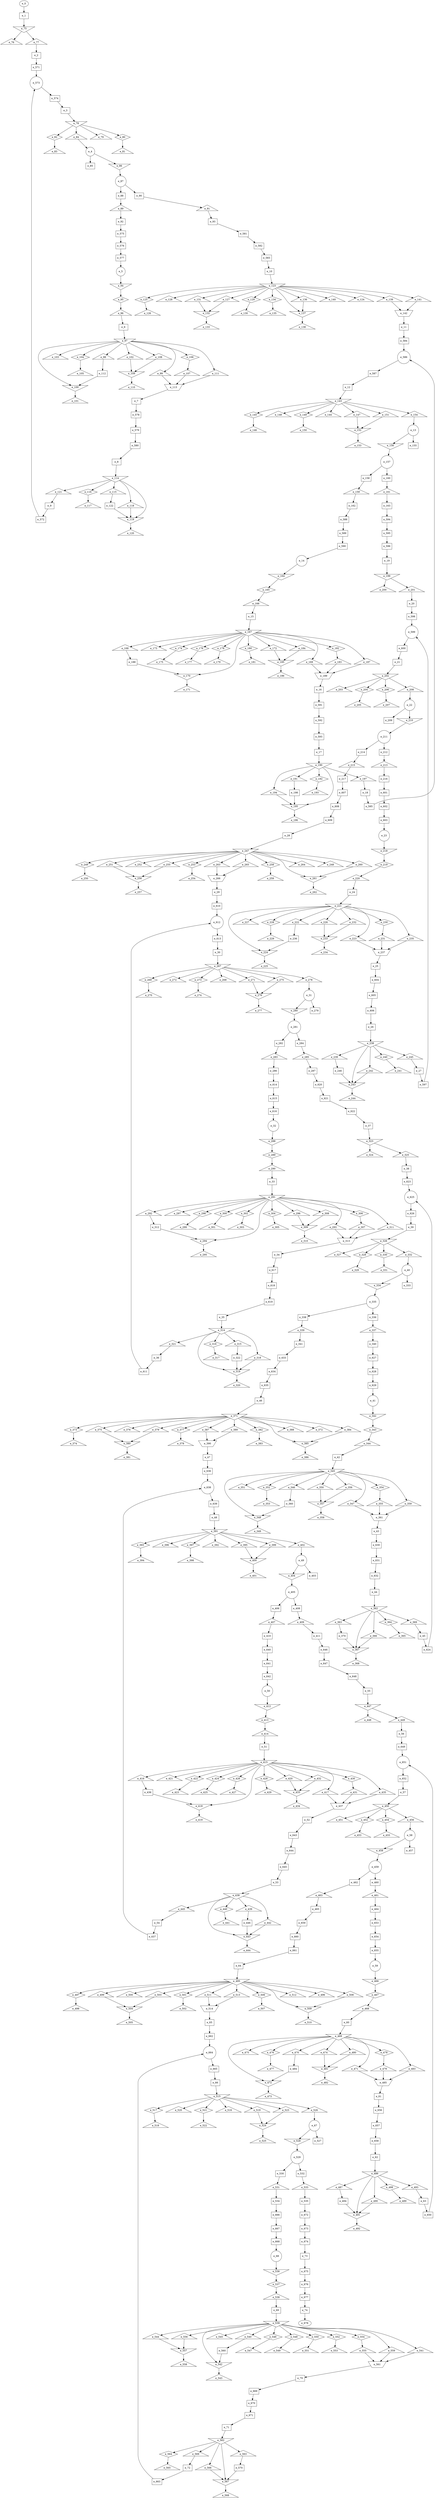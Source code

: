 digraph control_path {
  e_0: entry_node : n ;
  e_1 [shape = dot];
  e_2 [shape = dot];
  e_3 [shape = dot];
  e_4 [shape = circle];
  e_5 [shape = circle];
  e_6 [shape = dot];
  e_7 [shape = dot];
  e_8 [shape = dot];
  e_9 [shape = dot];
  e_10 [shape = dot];
  e_11 [shape = dot];
  e_12 [shape = dot];
  e_13 [shape = circle];
  e_14 [shape = circle];
  e_15 [shape = dot];
  e_16 [shape = dot];
  e_17 [shape = dot];
  e_18 [shape = dot];
  e_19 [shape = dot];
  e_20 [shape = dot];
  e_21 [shape = dot];
  e_22 [shape = circle];
  e_23 [shape = circle];
  e_24 [shape = dot];
  e_25 [shape = dot];
  e_26 [shape = dot];
  e_27 [shape = dot];
  e_28 [shape = dot];
  e_29 [shape = dot];
  e_30 [shape = dot];
  e_31 [shape = circle];
  e_32 [shape = circle];
  e_33 [shape = dot];
  e_34 [shape = dot];
  e_35 [shape = dot];
  e_36 [shape = dot];
  e_37 [shape = dot];
  e_38 [shape = dot];
  e_39 [shape = dot];
  e_40 [shape = circle];
  e_41 [shape = circle];
  e_42 [shape = dot];
  e_43 [shape = dot];
  e_44 [shape = dot];
  e_45 [shape = dot];
  e_46 [shape = dot];
  e_47 [shape = dot];
  e_48 [shape = dot];
  e_49 [shape = circle];
  e_50 [shape = circle];
  e_51 [shape = dot];
  e_52 [shape = dot];
  e_53 [shape = dot];
  e_54 [shape = dot];
  e_55 [shape = dot];
  e_56 [shape = dot];
  e_57 [shape = dot];
  e_58 [shape = circle];
  e_59 [shape = circle];
  e_60 [shape = dot];
  e_61 [shape = dot];
  e_62 [shape = dot];
  e_63 [shape = dot];
  e_64 [shape = dot];
  e_65 [shape = dot];
  e_66 [shape = dot];
  e_67 [shape = circle];
  e_68 [shape = circle];
  e_69 [shape = dot];
  e_70 [shape = dot];
  e_71 [shape = dot];
  e_72 [shape = dot];
  e_73 [shape = dot];
  e_74 [shape = dot];
  e_75 [shape = invtriangle];
  e_76 [shape = triangle];
  e_77 [shape = triangle];
  e_78 [shape = invtriangle];
  e_79 [shape = triangle];
  e_80 [shape = diamond];
  e_81 [shape = triangle];
  e_82 [shape = diamond];
  e_83 [shape = triangle];
  e_84 [shape = triangle];
  e_85 [shape = dot];
  e_86 [shape = invtriangle];
  e_87 [shape = circle];
  e_88 [shape = dot];
  e_89 [shape = triangle];
  e_90 [shape = dot];
  e_91 [shape = triangle];
  e_92 [shape = dot];
  e_93 [shape = dot];
  e_94 [shape = invtriangle];
  e_95 [shape = diamond];
  e_96 [shape = triangle];
  e_97 [shape = invtriangle];
  e_98 [shape = triangle];
  e_99 [shape = triangle];
  e_100 [shape = invtriangle];
  e_101 [shape = triangle];
  e_102 [shape = triangle];
  e_103 [shape = triangle];
  e_104 [shape = diamond];
  e_105 [shape = triangle];
  e_106 [shape = diamond];
  e_107 [shape = triangle];
  e_108 [shape = triangle];
  e_109 [shape = invtriangle];
  e_110 [shape = triangle];
  e_111 [shape = triangle];
  e_112 [shape = dot];
  e_113 [shape = invtrapezium];
  e_114 [shape = invtriangle];
  e_115 [shape = triangle];
  e_116 [shape = diamond];
  e_117 [shape = triangle];
  e_118 [shape = triangle];
  e_119 [shape = invtriangle];
  e_120 [shape = triangle];
  e_121 [shape = triangle];
  e_122 [shape = dot];
  e_123 [shape = invtriangle];
  e_124 [shape = triangle];
  e_125 [shape = diamond];
  e_126 [shape = triangle];
  e_127 [shape = triangle];
  e_128 [shape = triangle];
  e_129 [shape = diamond];
  e_130 [shape = triangle];
  e_131 [shape = triangle];
  e_132 [shape = invtriangle];
  e_133 [shape = triangle];
  e_134 [shape = diamond];
  e_135 [shape = triangle];
  e_136 [shape = triangle];
  e_137 [shape = invtriangle];
  e_138 [shape = triangle];
  e_139 [shape = triangle];
  e_140 [shape = triangle];
  e_141 [shape = triangle];
  e_142 [shape = invtrapezium];
  e_143 [shape = invtriangle];
  e_144 [shape = triangle];
  e_145 [shape = diamond];
  e_146 [shape = triangle];
  e_147 [shape = triangle];
  e_148 [shape = triangle];
  e_149 [shape = diamond];
  e_150 [shape = triangle];
  e_151 [shape = triangle];
  e_152 [shape = invtriangle];
  e_153 [shape = triangle];
  e_154 [shape = triangle];
  e_155 [shape = dot];
  e_156 [shape = invtriangle];
  e_157 [shape = circle];
  e_158 [shape = dot];
  e_159 [shape = triangle];
  e_160 [shape = dot];
  e_161 [shape = triangle];
  e_162 [shape = dot];
  e_163 [shape = dot];
  e_164 [shape = invtriangle];
  e_165 [shape = diamond];
  e_166 [shape = triangle];
  e_167 [shape = invtriangle];
  e_168 [shape = triangle];
  e_169 [shape = triangle];
  e_170 [shape = invtriangle];
  e_171 [shape = triangle];
  e_172 [shape = triangle];
  e_173 [shape = triangle];
  e_174 [shape = diamond];
  e_175 [shape = triangle];
  e_176 [shape = diamond];
  e_177 [shape = triangle];
  e_178 [shape = diamond];
  e_179 [shape = triangle];
  e_180 [shape = diamond];
  e_181 [shape = triangle];
  e_182 [shape = diamond];
  e_183 [shape = triangle];
  e_184 [shape = triangle];
  e_185 [shape = invtriangle];
  e_186 [shape = triangle];
  e_187 [shape = triangle];
  e_188 [shape = dot];
  e_189 [shape = invtrapezium];
  e_190 [shape = invtriangle];
  e_191 [shape = triangle];
  e_192 [shape = diamond];
  e_193 [shape = triangle];
  e_194 [shape = triangle];
  e_195 [shape = invtriangle];
  e_196 [shape = triangle];
  e_197 [shape = triangle];
  e_198 [shape = dot];
  e_199 [shape = invtriangle];
  e_200 [shape = triangle];
  e_201 [shape = triangle];
  e_202 [shape = invtriangle];
  e_203 [shape = triangle];
  e_204 [shape = diamond];
  e_205 [shape = triangle];
  e_206 [shape = diamond];
  e_207 [shape = triangle];
  e_208 [shape = triangle];
  e_209 [shape = dot];
  e_210 [shape = invtriangle];
  e_211 [shape = circle];
  e_212 [shape = dot];
  e_213 [shape = triangle];
  e_214 [shape = dot];
  e_215 [shape = triangle];
  e_216 [shape = dot];
  e_217 [shape = dot];
  e_218 [shape = invtriangle];
  e_219 [shape = diamond];
  e_220 [shape = triangle];
  e_221 [shape = invtriangle];
  e_222 [shape = triangle];
  e_223 [shape = triangle];
  e_224 [shape = invtriangle];
  e_225 [shape = triangle];
  e_226 [shape = triangle];
  e_227 [shape = triangle];
  e_228 [shape = diamond];
  e_229 [shape = triangle];
  e_230 [shape = diamond];
  e_231 [shape = triangle];
  e_232 [shape = triangle];
  e_233 [shape = invtriangle];
  e_234 [shape = triangle];
  e_235 [shape = triangle];
  e_236 [shape = dot];
  e_237 [shape = invtrapezium];
  e_238 [shape = invtriangle];
  e_239 [shape = triangle];
  e_240 [shape = diamond];
  e_241 [shape = triangle];
  e_242 [shape = triangle];
  e_243 [shape = invtriangle];
  e_244 [shape = triangle];
  e_245 [shape = triangle];
  e_246 [shape = dot];
  e_247 [shape = invtriangle];
  e_248 [shape = triangle];
  e_249 [shape = diamond];
  e_250 [shape = triangle];
  e_251 [shape = triangle];
  e_252 [shape = triangle];
  e_253 [shape = diamond];
  e_254 [shape = triangle];
  e_255 [shape = triangle];
  e_256 [shape = invtriangle];
  e_257 [shape = triangle];
  e_258 [shape = diamond];
  e_259 [shape = triangle];
  e_260 [shape = triangle];
  e_261 [shape = invtriangle];
  e_262 [shape = triangle];
  e_263 [shape = triangle];
  e_264 [shape = triangle];
  e_265 [shape = triangle];
  e_266 [shape = invtrapezium];
  e_267 [shape = invtriangle];
  e_268 [shape = triangle];
  e_269 [shape = diamond];
  e_270 [shape = triangle];
  e_271 [shape = triangle];
  e_272 [shape = triangle];
  e_273 [shape = diamond];
  e_274 [shape = triangle];
  e_275 [shape = triangle];
  e_276 [shape = invtriangle];
  e_277 [shape = triangle];
  e_278 [shape = triangle];
  e_279 [shape = dot];
  e_280 [shape = invtriangle];
  e_281 [shape = circle];
  e_282 [shape = dot];
  e_283 [shape = triangle];
  e_284 [shape = dot];
  e_285 [shape = triangle];
  e_286 [shape = dot];
  e_287 [shape = dot];
  e_288 [shape = invtriangle];
  e_289 [shape = diamond];
  e_290 [shape = triangle];
  e_291 [shape = invtriangle];
  e_292 [shape = triangle];
  e_293 [shape = triangle];
  e_294 [shape = invtriangle];
  e_295 [shape = triangle];
  e_296 [shape = triangle];
  e_297 [shape = triangle];
  e_298 [shape = diamond];
  e_299 [shape = triangle];
  e_300 [shape = diamond];
  e_301 [shape = triangle];
  e_302 [shape = diamond];
  e_303 [shape = triangle];
  e_304 [shape = diamond];
  e_305 [shape = triangle];
  e_306 [shape = diamond];
  e_307 [shape = triangle];
  e_308 [shape = triangle];
  e_309 [shape = invtriangle];
  e_310 [shape = triangle];
  e_311 [shape = triangle];
  e_312 [shape = dot];
  e_313 [shape = invtrapezium];
  e_314 [shape = invtriangle];
  e_315 [shape = triangle];
  e_316 [shape = diamond];
  e_317 [shape = triangle];
  e_318 [shape = triangle];
  e_319 [shape = invtriangle];
  e_320 [shape = triangle];
  e_321 [shape = triangle];
  e_322 [shape = dot];
  e_323 [shape = invtriangle];
  e_324 [shape = triangle];
  e_325 [shape = triangle];
  e_326 [shape = invtriangle];
  e_327 [shape = triangle];
  e_328 [shape = diamond];
  e_329 [shape = triangle];
  e_330 [shape = diamond];
  e_331 [shape = triangle];
  e_332 [shape = triangle];
  e_333 [shape = dot];
  e_334 [shape = invtriangle];
  e_335 [shape = circle];
  e_336 [shape = dot];
  e_337 [shape = triangle];
  e_338 [shape = dot];
  e_339 [shape = triangle];
  e_340 [shape = dot];
  e_341 [shape = dot];
  e_342 [shape = invtriangle];
  e_343 [shape = diamond];
  e_344 [shape = triangle];
  e_345 [shape = invtriangle];
  e_346 [shape = triangle];
  e_347 [shape = triangle];
  e_348 [shape = invtriangle];
  e_349 [shape = triangle];
  e_350 [shape = triangle];
  e_351 [shape = triangle];
  e_352 [shape = diamond];
  e_353 [shape = triangle];
  e_354 [shape = diamond];
  e_355 [shape = triangle];
  e_356 [shape = triangle];
  e_357 [shape = invtriangle];
  e_358 [shape = triangle];
  e_359 [shape = triangle];
  e_360 [shape = dot];
  e_361 [shape = invtrapezium];
  e_362 [shape = invtriangle];
  e_363 [shape = triangle];
  e_364 [shape = diamond];
  e_365 [shape = triangle];
  e_366 [shape = triangle];
  e_367 [shape = invtriangle];
  e_368 [shape = triangle];
  e_369 [shape = triangle];
  e_370 [shape = dot];
  e_371 [shape = invtriangle];
  e_372 [shape = triangle];
  e_373 [shape = diamond];
  e_374 [shape = triangle];
  e_375 [shape = triangle];
  e_376 [shape = triangle];
  e_377 [shape = diamond];
  e_378 [shape = triangle];
  e_379 [shape = triangle];
  e_380 [shape = invtriangle];
  e_381 [shape = triangle];
  e_382 [shape = diamond];
  e_383 [shape = triangle];
  e_384 [shape = triangle];
  e_385 [shape = invtriangle];
  e_386 [shape = triangle];
  e_387 [shape = triangle];
  e_388 [shape = triangle];
  e_389 [shape = triangle];
  e_390 [shape = invtrapezium];
  e_391 [shape = invtriangle];
  e_392 [shape = triangle];
  e_393 [shape = diamond];
  e_394 [shape = triangle];
  e_395 [shape = triangle];
  e_396 [shape = triangle];
  e_397 [shape = diamond];
  e_398 [shape = triangle];
  e_399 [shape = triangle];
  e_400 [shape = invtriangle];
  e_401 [shape = triangle];
  e_402 [shape = triangle];
  e_403 [shape = dot];
  e_404 [shape = invtriangle];
  e_405 [shape = circle];
  e_406 [shape = dot];
  e_407 [shape = triangle];
  e_408 [shape = dot];
  e_409 [shape = triangle];
  e_410 [shape = dot];
  e_411 [shape = dot];
  e_412 [shape = invtriangle];
  e_413 [shape = diamond];
  e_414 [shape = triangle];
  e_415 [shape = invtriangle];
  e_416 [shape = triangle];
  e_417 [shape = triangle];
  e_418 [shape = invtriangle];
  e_419 [shape = triangle];
  e_420 [shape = triangle];
  e_421 [shape = triangle];
  e_422 [shape = diamond];
  e_423 [shape = triangle];
  e_424 [shape = diamond];
  e_425 [shape = triangle];
  e_426 [shape = diamond];
  e_427 [shape = triangle];
  e_428 [shape = diamond];
  e_429 [shape = triangle];
  e_430 [shape = diamond];
  e_431 [shape = triangle];
  e_432 [shape = triangle];
  e_433 [shape = invtriangle];
  e_434 [shape = triangle];
  e_435 [shape = triangle];
  e_436 [shape = dot];
  e_437 [shape = invtrapezium];
  e_438 [shape = invtriangle];
  e_439 [shape = triangle];
  e_440 [shape = diamond];
  e_441 [shape = triangle];
  e_442 [shape = triangle];
  e_443 [shape = invtriangle];
  e_444 [shape = triangle];
  e_445 [shape = triangle];
  e_446 [shape = dot];
  e_447 [shape = invtriangle];
  e_448 [shape = triangle];
  e_449 [shape = triangle];
  e_450 [shape = invtriangle];
  e_451 [shape = triangle];
  e_452 [shape = diamond];
  e_453 [shape = triangle];
  e_454 [shape = diamond];
  e_455 [shape = triangle];
  e_456 [shape = triangle];
  e_457 [shape = dot];
  e_458 [shape = invtriangle];
  e_459 [shape = circle];
  e_460 [shape = dot];
  e_461 [shape = triangle];
  e_462 [shape = dot];
  e_463 [shape = triangle];
  e_464 [shape = dot];
  e_465 [shape = dot];
  e_466 [shape = invtriangle];
  e_467 [shape = diamond];
  e_468 [shape = triangle];
  e_469 [shape = invtriangle];
  e_470 [shape = triangle];
  e_471 [shape = triangle];
  e_472 [shape = invtriangle];
  e_473 [shape = triangle];
  e_474 [shape = triangle];
  e_475 [shape = triangle];
  e_476 [shape = diamond];
  e_477 [shape = triangle];
  e_478 [shape = diamond];
  e_479 [shape = triangle];
  e_480 [shape = triangle];
  e_481 [shape = invtriangle];
  e_482 [shape = triangle];
  e_483 [shape = triangle];
  e_484 [shape = dot];
  e_485 [shape = invtrapezium];
  e_486 [shape = invtriangle];
  e_487 [shape = triangle];
  e_488 [shape = diamond];
  e_489 [shape = triangle];
  e_490 [shape = triangle];
  e_491 [shape = invtriangle];
  e_492 [shape = triangle];
  e_493 [shape = triangle];
  e_494 [shape = dot];
  e_495 [shape = invtriangle];
  e_496 [shape = triangle];
  e_497 [shape = diamond];
  e_498 [shape = triangle];
  e_499 [shape = triangle];
  e_500 [shape = triangle];
  e_501 [shape = diamond];
  e_502 [shape = triangle];
  e_503 [shape = triangle];
  e_504 [shape = invtriangle];
  e_505 [shape = triangle];
  e_506 [shape = diamond];
  e_507 [shape = triangle];
  e_508 [shape = triangle];
  e_509 [shape = invtriangle];
  e_510 [shape = triangle];
  e_511 [shape = triangle];
  e_512 [shape = triangle];
  e_513 [shape = triangle];
  e_514 [shape = invtrapezium];
  e_515 [shape = invtriangle];
  e_516 [shape = triangle];
  e_517 [shape = diamond];
  e_518 [shape = triangle];
  e_519 [shape = triangle];
  e_520 [shape = triangle];
  e_521 [shape = diamond];
  e_522 [shape = triangle];
  e_523 [shape = triangle];
  e_524 [shape = invtriangle];
  e_525 [shape = triangle];
  e_526 [shape = triangle];
  e_527 [shape = dot];
  e_528 [shape = invtriangle];
  e_529 [shape = circle];
  e_530 [shape = dot];
  e_531 [shape = triangle];
  e_532 [shape = dot];
  e_533 [shape = triangle];
  e_534 [shape = dot];
  e_535 [shape = dot];
  e_536 [shape = invtriangle];
  e_537 [shape = diamond];
  e_538 [shape = triangle];
  e_539 [shape = invtriangle];
  e_540 [shape = triangle];
  e_541 [shape = triangle];
  e_542 [shape = invtriangle];
  e_543 [shape = triangle];
  e_544 [shape = triangle];
  e_545 [shape = triangle];
  e_546 [shape = diamond];
  e_547 [shape = triangle];
  e_548 [shape = diamond];
  e_549 [shape = triangle];
  e_550 [shape = diamond];
  e_551 [shape = triangle];
  e_552 [shape = diamond];
  e_553 [shape = triangle];
  e_554 [shape = diamond];
  e_555 [shape = triangle];
  e_556 [shape = triangle];
  e_557 [shape = invtriangle];
  e_558 [shape = triangle];
  e_559 [shape = triangle];
  e_560 [shape = dot];
  e_561 [shape = invtrapezium];
  e_562 [shape = invtriangle];
  e_563 [shape = triangle];
  e_564 [shape = diamond];
  e_565 [shape = triangle];
  e_566 [shape = triangle];
  e_567 [shape = invtriangle];
  e_568 [shape = triangle];
  e_569 [shape = triangle];
  e_570 [shape = dot];
  e_571 [shape = dot];
  e_572 [shape = dot];
  e_573 [shape = circle];
  e_574 [shape = dot];
  e_575 [shape = dot];
  e_576 [shape = dot];
  e_577 [shape = dot];
  e_578 [shape = dot];
  e_579 [shape = dot];
  e_580 [shape = dot];
  e_581 [shape = dot];
  e_582 [shape = dot];
  e_583 [shape = dot];
  e_584 [shape = dot];
  e_585 [shape = dot];
  e_586 [shape = circle];
  e_587 [shape = dot];
  e_588 [shape = dot];
  e_589 [shape = dot];
  e_590 [shape = dot];
  e_591 [shape = dot];
  e_592 [shape = dot];
  e_593 [shape = dot];
  e_594 [shape = dot];
  e_595 [shape = dot];
  e_596 [shape = dot];
  e_597 [shape = dot];
  e_598 [shape = dot];
  e_599 [shape = circle];
  e_600 [shape = dot];
  e_601 [shape = dot];
  e_602 [shape = dot];
  e_603 [shape = dot];
  e_604 [shape = dot];
  e_605 [shape = dot];
  e_606 [shape = dot];
  e_607 [shape = dot];
  e_608 [shape = dot];
  e_609 [shape = dot];
  e_610 [shape = dot];
  e_611 [shape = dot];
  e_612 [shape = circle];
  e_613 [shape = dot];
  e_614 [shape = dot];
  e_615 [shape = dot];
  e_616 [shape = dot];
  e_617 [shape = dot];
  e_618 [shape = dot];
  e_619 [shape = dot];
  e_620 [shape = dot];
  e_621 [shape = dot];
  e_622 [shape = dot];
  e_623 [shape = dot];
  e_624 [shape = dot];
  e_625 [shape = circle];
  e_626 [shape = dot];
  e_627 [shape = dot];
  e_628 [shape = dot];
  e_629 [shape = dot];
  e_630 [shape = dot];
  e_631 [shape = dot];
  e_632 [shape = dot];
  e_633 [shape = dot];
  e_634 [shape = dot];
  e_635 [shape = dot];
  e_636 [shape = dot];
  e_637 [shape = dot];
  e_638 [shape = circle];
  e_639 [shape = dot];
  e_640 [shape = dot];
  e_641 [shape = dot];
  e_642 [shape = dot];
  e_643 [shape = dot];
  e_644 [shape = dot];
  e_645 [shape = dot];
  e_646 [shape = dot];
  e_647 [shape = dot];
  e_648 [shape = dot];
  e_649 [shape = dot];
  e_650 [shape = dot];
  e_651 [shape = circle];
  e_652 [shape = dot];
  e_653 [shape = dot];
  e_654 [shape = dot];
  e_655 [shape = dot];
  e_656 [shape = dot];
  e_657 [shape = dot];
  e_658 [shape = dot];
  e_659 [shape = dot];
  e_660 [shape = dot];
  e_661 [shape = dot];
  e_662 [shape = dot];
  e_663 [shape = dot];
  e_664 [shape = circle];
  e_665 [shape = dot];
  e_666 [shape = dot];
  e_667 [shape = dot];
  e_668 [shape = dot];
  e_669 [shape = dot];
  e_670 [shape = dot];
  e_671 [shape = dot];
  e_672 [shape = dot];
  e_673 [shape = dot];
  e_674 [shape = dot];
  e_675 [shape = dot];
  e_676 [shape = dot];
  e_677 [shape = dot];
  e_678: exit_node : s ;
  e_0 -> e_1;
  e_77 -> e_2;
  e_574 -> e_3;
  e_84 -> e_4;
  e_577 -> e_5;
  e_96 -> e_6;
  e_113 -> e_7;
  e_580 -> e_8;
  e_121 -> e_9;
  e_583 -> e_10;
  e_142 -> e_11;
  e_587 -> e_12;
  e_154 -> e_13;
  e_590 -> e_14;
  e_166 -> e_15;
  e_189 -> e_16;
  e_593 -> e_17;
  e_197 -> e_18;
  e_596 -> e_19;
  e_201 -> e_20;
  e_600 -> e_21;
  e_208 -> e_22;
  e_603 -> e_23;
  e_220 -> e_24;
  e_237 -> e_25;
  e_606 -> e_26;
  e_245 -> e_27;
  e_609 -> e_28;
  e_266 -> e_29;
  e_613 -> e_30;
  e_278 -> e_31;
  e_616 -> e_32;
  e_290 -> e_33;
  e_313 -> e_34;
  e_619 -> e_35;
  e_321 -> e_36;
  e_622 -> e_37;
  e_325 -> e_38;
  e_626 -> e_39;
  e_332 -> e_40;
  e_629 -> e_41;
  e_344 -> e_42;
  e_361 -> e_43;
  e_632 -> e_44;
  e_369 -> e_45;
  e_635 -> e_46;
  e_390 -> e_47;
  e_639 -> e_48;
  e_402 -> e_49;
  e_642 -> e_50;
  e_414 -> e_51;
  e_437 -> e_52;
  e_645 -> e_53;
  e_445 -> e_54;
  e_648 -> e_55;
  e_449 -> e_56;
  e_652 -> e_57;
  e_456 -> e_58;
  e_655 -> e_59;
  e_468 -> e_60;
  e_485 -> e_61;
  e_658 -> e_62;
  e_493 -> e_63;
  e_661 -> e_64;
  e_514 -> e_65;
  e_665 -> e_66;
  e_526 -> e_67;
  e_668 -> e_68;
  e_538 -> e_69;
  e_561 -> e_70;
  e_671 -> e_71;
  e_569 -> e_72;
  e_674 -> e_73;
  e_677 -> e_74;
  e_1 -> e_75;
  e_75 -> e_76;
  e_75 -> e_77;
  e_3 -> e_78;
  e_78 -> e_79;
  e_78 -> e_80;
  e_80 -> e_81;
  e_78 -> e_82;
  e_82 -> e_83;
  e_78 -> e_84;
  e_4 -> e_85;
  e_4 -> e_86;
  e_86 -> e_87;
  e_87 -> e_88;
  e_88 -> e_89;
  e_87 -> e_90;
  e_90 -> e_91;
  e_89 -> e_92;
  e_91 -> e_93;
  e_5 -> e_94;
  e_94 -> e_95;
  e_95 -> e_96;
  e_6 -> e_97;
  e_97 -> e_98;
  e_97 -> e_99;
  e_97 -> e_100;
  e_112 -> e_100;
  e_100 -> e_101;
  e_97 -> e_102;
  e_97 -> e_103;
  e_97 -> e_104;
  e_104 -> e_105;
  e_97 -> e_106;
  e_106 -> e_107;
  e_97 -> e_108;
  e_102 -> e_109;
  e_108 -> e_109;
  e_109 -> e_110;
  e_97 -> e_111;
  e_98 -> e_112;
  e_99 -> e_113;
  e_107 -> e_113;
  e_111 -> e_113;
  e_8 -> e_114;
  e_114 -> e_115;
  e_114 -> e_116;
  e_116 -> e_117;
  e_114 -> e_118;
  e_114 -> e_119;
  e_118 -> e_119;
  e_122 -> e_119;
  e_119 -> e_120;
  e_114 -> e_121;
  e_115 -> e_122;
  e_10 -> e_123;
  e_123 -> e_124;
  e_123 -> e_125;
  e_125 -> e_126;
  e_123 -> e_127;
  e_123 -> e_128;
  e_123 -> e_129;
  e_129 -> e_130;
  e_123 -> e_131;
  e_127 -> e_132;
  e_131 -> e_132;
  e_132 -> e_133;
  e_123 -> e_134;
  e_134 -> e_135;
  e_123 -> e_136;
  e_123 -> e_137;
  e_136 -> e_137;
  e_137 -> e_138;
  e_123 -> e_139;
  e_123 -> e_140;
  e_123 -> e_141;
  e_139 -> e_142;
  e_141 -> e_142;
  e_12 -> e_143;
  e_143 -> e_144;
  e_143 -> e_145;
  e_145 -> e_146;
  e_143 -> e_147;
  e_143 -> e_148;
  e_143 -> e_149;
  e_149 -> e_150;
  e_143 -> e_151;
  e_147 -> e_152;
  e_151 -> e_152;
  e_152 -> e_153;
  e_143 -> e_154;
  e_13 -> e_155;
  e_13 -> e_156;
  e_156 -> e_157;
  e_157 -> e_158;
  e_158 -> e_159;
  e_157 -> e_160;
  e_160 -> e_161;
  e_159 -> e_162;
  e_161 -> e_163;
  e_14 -> e_164;
  e_164 -> e_165;
  e_165 -> e_166;
  e_15 -> e_167;
  e_167 -> e_168;
  e_167 -> e_169;
  e_167 -> e_170;
  e_188 -> e_170;
  e_170 -> e_171;
  e_167 -> e_172;
  e_167 -> e_173;
  e_167 -> e_174;
  e_174 -> e_175;
  e_167 -> e_176;
  e_176 -> e_177;
  e_167 -> e_178;
  e_178 -> e_179;
  e_167 -> e_180;
  e_180 -> e_181;
  e_167 -> e_182;
  e_182 -> e_183;
  e_167 -> e_184;
  e_172 -> e_185;
  e_184 -> e_185;
  e_185 -> e_186;
  e_167 -> e_187;
  e_168 -> e_188;
  e_169 -> e_189;
  e_183 -> e_189;
  e_187 -> e_189;
  e_17 -> e_190;
  e_190 -> e_191;
  e_190 -> e_192;
  e_192 -> e_193;
  e_190 -> e_194;
  e_190 -> e_195;
  e_194 -> e_195;
  e_198 -> e_195;
  e_195 -> e_196;
  e_190 -> e_197;
  e_191 -> e_198;
  e_19 -> e_199;
  e_199 -> e_200;
  e_199 -> e_201;
  e_21 -> e_202;
  e_202 -> e_203;
  e_202 -> e_204;
  e_204 -> e_205;
  e_202 -> e_206;
  e_206 -> e_207;
  e_202 -> e_208;
  e_22 -> e_209;
  e_22 -> e_210;
  e_210 -> e_211;
  e_211 -> e_212;
  e_212 -> e_213;
  e_211 -> e_214;
  e_214 -> e_215;
  e_213 -> e_216;
  e_215 -> e_217;
  e_23 -> e_218;
  e_218 -> e_219;
  e_219 -> e_220;
  e_24 -> e_221;
  e_221 -> e_222;
  e_221 -> e_223;
  e_221 -> e_224;
  e_236 -> e_224;
  e_224 -> e_225;
  e_221 -> e_226;
  e_221 -> e_227;
  e_221 -> e_228;
  e_228 -> e_229;
  e_221 -> e_230;
  e_230 -> e_231;
  e_221 -> e_232;
  e_226 -> e_233;
  e_232 -> e_233;
  e_233 -> e_234;
  e_221 -> e_235;
  e_222 -> e_236;
  e_223 -> e_237;
  e_231 -> e_237;
  e_235 -> e_237;
  e_26 -> e_238;
  e_238 -> e_239;
  e_238 -> e_240;
  e_240 -> e_241;
  e_238 -> e_242;
  e_238 -> e_243;
  e_242 -> e_243;
  e_246 -> e_243;
  e_243 -> e_244;
  e_238 -> e_245;
  e_239 -> e_246;
  e_28 -> e_247;
  e_247 -> e_248;
  e_247 -> e_249;
  e_249 -> e_250;
  e_247 -> e_251;
  e_247 -> e_252;
  e_247 -> e_253;
  e_253 -> e_254;
  e_247 -> e_255;
  e_251 -> e_256;
  e_255 -> e_256;
  e_256 -> e_257;
  e_247 -> e_258;
  e_258 -> e_259;
  e_247 -> e_260;
  e_247 -> e_261;
  e_260 -> e_261;
  e_261 -> e_262;
  e_247 -> e_263;
  e_247 -> e_264;
  e_247 -> e_265;
  e_263 -> e_266;
  e_265 -> e_266;
  e_30 -> e_267;
  e_267 -> e_268;
  e_267 -> e_269;
  e_269 -> e_270;
  e_267 -> e_271;
  e_267 -> e_272;
  e_267 -> e_273;
  e_273 -> e_274;
  e_267 -> e_275;
  e_271 -> e_276;
  e_275 -> e_276;
  e_276 -> e_277;
  e_267 -> e_278;
  e_31 -> e_279;
  e_31 -> e_280;
  e_280 -> e_281;
  e_281 -> e_282;
  e_282 -> e_283;
  e_281 -> e_284;
  e_284 -> e_285;
  e_283 -> e_286;
  e_285 -> e_287;
  e_32 -> e_288;
  e_288 -> e_289;
  e_289 -> e_290;
  e_33 -> e_291;
  e_291 -> e_292;
  e_291 -> e_293;
  e_291 -> e_294;
  e_312 -> e_294;
  e_294 -> e_295;
  e_291 -> e_296;
  e_291 -> e_297;
  e_291 -> e_298;
  e_298 -> e_299;
  e_291 -> e_300;
  e_300 -> e_301;
  e_291 -> e_302;
  e_302 -> e_303;
  e_291 -> e_304;
  e_304 -> e_305;
  e_291 -> e_306;
  e_306 -> e_307;
  e_291 -> e_308;
  e_296 -> e_309;
  e_308 -> e_309;
  e_309 -> e_310;
  e_291 -> e_311;
  e_292 -> e_312;
  e_293 -> e_313;
  e_307 -> e_313;
  e_311 -> e_313;
  e_35 -> e_314;
  e_314 -> e_315;
  e_314 -> e_316;
  e_316 -> e_317;
  e_314 -> e_318;
  e_314 -> e_319;
  e_318 -> e_319;
  e_322 -> e_319;
  e_319 -> e_320;
  e_314 -> e_321;
  e_315 -> e_322;
  e_37 -> e_323;
  e_323 -> e_324;
  e_323 -> e_325;
  e_39 -> e_326;
  e_326 -> e_327;
  e_326 -> e_328;
  e_328 -> e_329;
  e_326 -> e_330;
  e_330 -> e_331;
  e_326 -> e_332;
  e_40 -> e_333;
  e_40 -> e_334;
  e_334 -> e_335;
  e_335 -> e_336;
  e_336 -> e_337;
  e_335 -> e_338;
  e_338 -> e_339;
  e_337 -> e_340;
  e_339 -> e_341;
  e_41 -> e_342;
  e_342 -> e_343;
  e_343 -> e_344;
  e_42 -> e_345;
  e_345 -> e_346;
  e_345 -> e_347;
  e_345 -> e_348;
  e_360 -> e_348;
  e_348 -> e_349;
  e_345 -> e_350;
  e_345 -> e_351;
  e_345 -> e_352;
  e_352 -> e_353;
  e_345 -> e_354;
  e_354 -> e_355;
  e_345 -> e_356;
  e_350 -> e_357;
  e_356 -> e_357;
  e_357 -> e_358;
  e_345 -> e_359;
  e_346 -> e_360;
  e_347 -> e_361;
  e_355 -> e_361;
  e_359 -> e_361;
  e_44 -> e_362;
  e_362 -> e_363;
  e_362 -> e_364;
  e_364 -> e_365;
  e_362 -> e_366;
  e_362 -> e_367;
  e_366 -> e_367;
  e_370 -> e_367;
  e_367 -> e_368;
  e_362 -> e_369;
  e_363 -> e_370;
  e_46 -> e_371;
  e_371 -> e_372;
  e_371 -> e_373;
  e_373 -> e_374;
  e_371 -> e_375;
  e_371 -> e_376;
  e_371 -> e_377;
  e_377 -> e_378;
  e_371 -> e_379;
  e_375 -> e_380;
  e_379 -> e_380;
  e_380 -> e_381;
  e_371 -> e_382;
  e_382 -> e_383;
  e_371 -> e_384;
  e_371 -> e_385;
  e_384 -> e_385;
  e_385 -> e_386;
  e_371 -> e_387;
  e_371 -> e_388;
  e_371 -> e_389;
  e_387 -> e_390;
  e_389 -> e_390;
  e_48 -> e_391;
  e_391 -> e_392;
  e_391 -> e_393;
  e_393 -> e_394;
  e_391 -> e_395;
  e_391 -> e_396;
  e_391 -> e_397;
  e_397 -> e_398;
  e_391 -> e_399;
  e_395 -> e_400;
  e_399 -> e_400;
  e_400 -> e_401;
  e_391 -> e_402;
  e_49 -> e_403;
  e_49 -> e_404;
  e_404 -> e_405;
  e_405 -> e_406;
  e_406 -> e_407;
  e_405 -> e_408;
  e_408 -> e_409;
  e_407 -> e_410;
  e_409 -> e_411;
  e_50 -> e_412;
  e_412 -> e_413;
  e_413 -> e_414;
  e_51 -> e_415;
  e_415 -> e_416;
  e_415 -> e_417;
  e_415 -> e_418;
  e_436 -> e_418;
  e_418 -> e_419;
  e_415 -> e_420;
  e_415 -> e_421;
  e_415 -> e_422;
  e_422 -> e_423;
  e_415 -> e_424;
  e_424 -> e_425;
  e_415 -> e_426;
  e_426 -> e_427;
  e_415 -> e_428;
  e_428 -> e_429;
  e_415 -> e_430;
  e_430 -> e_431;
  e_415 -> e_432;
  e_420 -> e_433;
  e_432 -> e_433;
  e_433 -> e_434;
  e_415 -> e_435;
  e_416 -> e_436;
  e_417 -> e_437;
  e_431 -> e_437;
  e_435 -> e_437;
  e_53 -> e_438;
  e_438 -> e_439;
  e_438 -> e_440;
  e_440 -> e_441;
  e_438 -> e_442;
  e_438 -> e_443;
  e_442 -> e_443;
  e_446 -> e_443;
  e_443 -> e_444;
  e_438 -> e_445;
  e_439 -> e_446;
  e_55 -> e_447;
  e_447 -> e_448;
  e_447 -> e_449;
  e_57 -> e_450;
  e_450 -> e_451;
  e_450 -> e_452;
  e_452 -> e_453;
  e_450 -> e_454;
  e_454 -> e_455;
  e_450 -> e_456;
  e_58 -> e_457;
  e_58 -> e_458;
  e_458 -> e_459;
  e_459 -> e_460;
  e_460 -> e_461;
  e_459 -> e_462;
  e_462 -> e_463;
  e_461 -> e_464;
  e_463 -> e_465;
  e_59 -> e_466;
  e_466 -> e_467;
  e_467 -> e_468;
  e_60 -> e_469;
  e_469 -> e_470;
  e_469 -> e_471;
  e_469 -> e_472;
  e_484 -> e_472;
  e_472 -> e_473;
  e_469 -> e_474;
  e_469 -> e_475;
  e_469 -> e_476;
  e_476 -> e_477;
  e_469 -> e_478;
  e_478 -> e_479;
  e_469 -> e_480;
  e_474 -> e_481;
  e_480 -> e_481;
  e_481 -> e_482;
  e_469 -> e_483;
  e_470 -> e_484;
  e_471 -> e_485;
  e_479 -> e_485;
  e_483 -> e_485;
  e_62 -> e_486;
  e_486 -> e_487;
  e_486 -> e_488;
  e_488 -> e_489;
  e_486 -> e_490;
  e_486 -> e_491;
  e_490 -> e_491;
  e_494 -> e_491;
  e_491 -> e_492;
  e_486 -> e_493;
  e_487 -> e_494;
  e_64 -> e_495;
  e_495 -> e_496;
  e_495 -> e_497;
  e_497 -> e_498;
  e_495 -> e_499;
  e_495 -> e_500;
  e_495 -> e_501;
  e_501 -> e_502;
  e_495 -> e_503;
  e_499 -> e_504;
  e_503 -> e_504;
  e_504 -> e_505;
  e_495 -> e_506;
  e_506 -> e_507;
  e_495 -> e_508;
  e_495 -> e_509;
  e_508 -> e_509;
  e_509 -> e_510;
  e_495 -> e_511;
  e_495 -> e_512;
  e_495 -> e_513;
  e_511 -> e_514;
  e_513 -> e_514;
  e_66 -> e_515;
  e_515 -> e_516;
  e_515 -> e_517;
  e_517 -> e_518;
  e_515 -> e_519;
  e_515 -> e_520;
  e_515 -> e_521;
  e_521 -> e_522;
  e_515 -> e_523;
  e_519 -> e_524;
  e_523 -> e_524;
  e_524 -> e_525;
  e_515 -> e_526;
  e_67 -> e_527;
  e_67 -> e_528;
  e_528 -> e_529;
  e_529 -> e_530;
  e_530 -> e_531;
  e_529 -> e_532;
  e_532 -> e_533;
  e_531 -> e_534;
  e_533 -> e_535;
  e_68 -> e_536;
  e_536 -> e_537;
  e_537 -> e_538;
  e_69 -> e_539;
  e_539 -> e_540;
  e_539 -> e_541;
  e_539 -> e_542;
  e_560 -> e_542;
  e_542 -> e_543;
  e_539 -> e_544;
  e_539 -> e_545;
  e_539 -> e_546;
  e_546 -> e_547;
  e_539 -> e_548;
  e_548 -> e_549;
  e_539 -> e_550;
  e_550 -> e_551;
  e_539 -> e_552;
  e_552 -> e_553;
  e_539 -> e_554;
  e_554 -> e_555;
  e_539 -> e_556;
  e_544 -> e_557;
  e_556 -> e_557;
  e_557 -> e_558;
  e_539 -> e_559;
  e_540 -> e_560;
  e_541 -> e_561;
  e_555 -> e_561;
  e_559 -> e_561;
  e_71 -> e_562;
  e_562 -> e_563;
  e_562 -> e_564;
  e_564 -> e_565;
  e_562 -> e_566;
  e_562 -> e_567;
  e_566 -> e_567;
  e_570 -> e_567;
  e_567 -> e_568;
  e_562 -> e_569;
  e_563 -> e_570;
  e_2 -> e_571;
  e_9 -> e_572;
  e_571 -> e_573;
  e_572 -> e_573;
  e_573 -> e_574;
  e_92 -> e_575;
  e_575 -> e_576;
  e_576 -> e_577;
  e_7 -> e_578;
  e_578 -> e_579;
  e_579 -> e_580;
  e_93 -> e_581;
  e_581 -> e_582;
  e_582 -> e_583;
  e_11 -> e_584;
  e_18 -> e_585;
  e_584 -> e_586;
  e_585 -> e_586;
  e_586 -> e_587;
  e_162 -> e_588;
  e_588 -> e_589;
  e_589 -> e_590;
  e_16 -> e_591;
  e_591 -> e_592;
  e_592 -> e_593;
  e_163 -> e_594;
  e_594 -> e_595;
  e_595 -> e_596;
  e_27 -> e_597;
  e_20 -> e_598;
  e_597 -> e_599;
  e_598 -> e_599;
  e_599 -> e_600;
  e_216 -> e_601;
  e_601 -> e_602;
  e_602 -> e_603;
  e_25 -> e_604;
  e_604 -> e_605;
  e_605 -> e_606;
  e_217 -> e_607;
  e_607 -> e_608;
  e_608 -> e_609;
  e_29 -> e_610;
  e_36 -> e_611;
  e_610 -> e_612;
  e_611 -> e_612;
  e_612 -> e_613;
  e_286 -> e_614;
  e_614 -> e_615;
  e_615 -> e_616;
  e_34 -> e_617;
  e_617 -> e_618;
  e_618 -> e_619;
  e_287 -> e_620;
  e_620 -> e_621;
  e_621 -> e_622;
  e_38 -> e_623;
  e_45 -> e_624;
  e_623 -> e_625;
  e_624 -> e_625;
  e_625 -> e_626;
  e_340 -> e_627;
  e_627 -> e_628;
  e_628 -> e_629;
  e_43 -> e_630;
  e_630 -> e_631;
  e_631 -> e_632;
  e_341 -> e_633;
  e_633 -> e_634;
  e_634 -> e_635;
  e_47 -> e_636;
  e_54 -> e_637;
  e_636 -> e_638;
  e_637 -> e_638;
  e_638 -> e_639;
  e_410 -> e_640;
  e_640 -> e_641;
  e_641 -> e_642;
  e_52 -> e_643;
  e_643 -> e_644;
  e_644 -> e_645;
  e_411 -> e_646;
  e_646 -> e_647;
  e_647 -> e_648;
  e_56 -> e_649;
  e_63 -> e_650;
  e_649 -> e_651;
  e_650 -> e_651;
  e_651 -> e_652;
  e_464 -> e_653;
  e_653 -> e_654;
  e_654 -> e_655;
  e_61 -> e_656;
  e_656 -> e_657;
  e_657 -> e_658;
  e_465 -> e_659;
  e_659 -> e_660;
  e_660 -> e_661;
  e_65 -> e_662;
  e_72 -> e_663;
  e_662 -> e_664;
  e_663 -> e_664;
  e_664 -> e_665;
  e_534 -> e_666;
  e_666 -> e_667;
  e_667 -> e_668;
  e_70 -> e_669;
  e_669 -> e_670;
  e_670 -> e_671;
  e_535 -> e_672;
  e_672 -> e_673;
  e_673 -> e_674;
  e_73 -> e_675;
  e_675 -> e_676;
  e_676 -> e_677;
  e_74 -> e_678;
}
